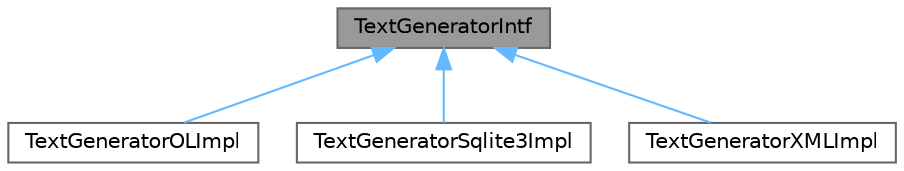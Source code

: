 digraph "TextGeneratorIntf"
{
 // INTERACTIVE_SVG=YES
 // LATEX_PDF_SIZE
  bgcolor="transparent";
  edge [fontname=Helvetica,fontsize=10,labelfontname=Helvetica,labelfontsize=10];
  node [fontname=Helvetica,fontsize=10,shape=box,height=0.2,width=0.4];
  Node1 [id="Node000001",label="TextGeneratorIntf",height=0.2,width=0.4,color="gray40", fillcolor="grey60", style="filled", fontcolor="black",tooltip="Abstract interface for a hyperlinked text fragment."];
  Node1 -> Node2 [id="edge1_Node000001_Node000002",dir="back",color="steelblue1",style="solid",tooltip=" "];
  Node2 [id="Node000002",label="TextGeneratorOLImpl",height=0.2,width=0.4,color="gray40", fillcolor="white", style="filled",URL="$db/d2b/class_text_generator_o_l_impl.html",tooltip="Implements TextGeneratorIntf for an OutputDocInterface stream."];
  Node1 -> Node3 [id="edge2_Node000001_Node000003",dir="back",color="steelblue1",style="solid",tooltip=" "];
  Node3 [id="Node000003",label="TextGeneratorSqlite3Impl",height=0.2,width=0.4,color="gray40", fillcolor="white", style="filled",URL="$da/d6e/class_text_generator_sqlite3_impl.html",tooltip=" "];
  Node1 -> Node4 [id="edge3_Node000001_Node000004",dir="back",color="steelblue1",style="solid",tooltip=" "];
  Node4 [id="Node000004",label="TextGeneratorXMLImpl",height=0.2,width=0.4,color="gray40", fillcolor="white", style="filled",URL="$db/d9f/class_text_generator_x_m_l_impl.html",tooltip="Implements TextGeneratorIntf for an XML stream."];
}

